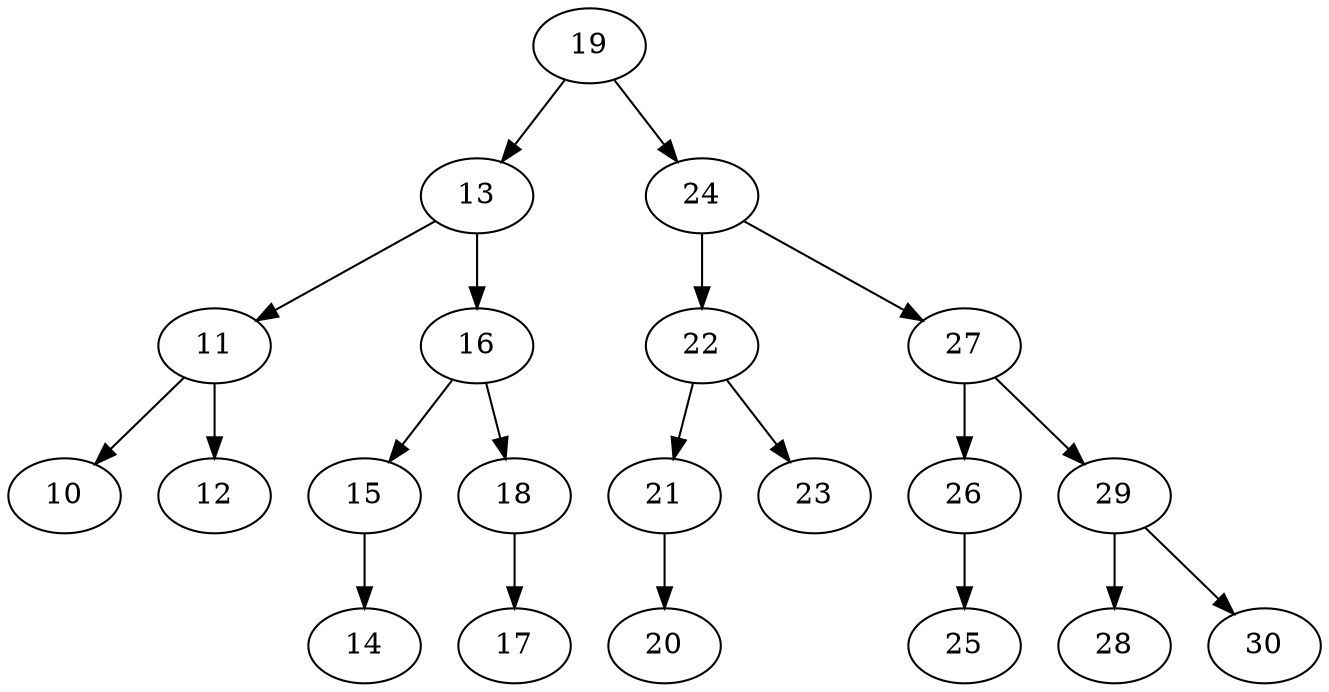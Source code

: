 digraph G {
19 -> 13
13 -> 11
11 -> 10
11 -> 12
13 -> 16
16 -> 15
15 -> 14
16 -> 18
18 -> 17
19 -> 24
24 -> 22
22 -> 21
21 -> 20
22 -> 23
24 -> 27
27 -> 26
26 -> 25
27 -> 29
29 -> 28
29 -> 30
}
